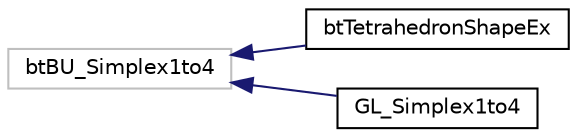 digraph "Graphical Class Hierarchy"
{
  edge [fontname="Helvetica",fontsize="10",labelfontname="Helvetica",labelfontsize="10"];
  node [fontname="Helvetica",fontsize="10",shape=record];
  rankdir="LR";
  Node1 [label="btBU_Simplex1to4",height=0.2,width=0.4,color="grey75", fillcolor="white", style="filled"];
  Node1 -> Node2 [dir="back",color="midnightblue",fontsize="10",style="solid",fontname="Helvetica"];
  Node2 [label="btTetrahedronShapeEx",height=0.2,width=0.4,color="black", fillcolor="white", style="filled",URL="$classbt_tetrahedron_shape_ex.html",tooltip="Helper class for tetrahedrons. "];
  Node1 -> Node3 [dir="back",color="midnightblue",fontsize="10",style="solid",fontname="Helvetica"];
  Node3 [label="GL_Simplex1to4",height=0.2,width=0.4,color="black", fillcolor="white", style="filled",URL="$class_g_l___simplex1to4.html"];
}
